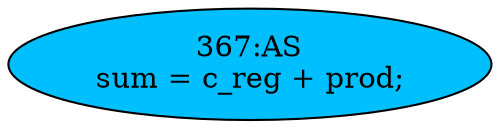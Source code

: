 strict digraph "" {
	node [label="\N"];
	"367:AS"	 [ast="<pyverilog.vparser.ast.Assign object at 0x7f407837d150>",
		def_var="['sum']",
		fillcolor=deepskyblue,
		label="367:AS
sum = c_reg + prod;",
		statements="[]",
		style=filled,
		typ=Assign,
		use_var="['c_reg', 'prod']"];
}
